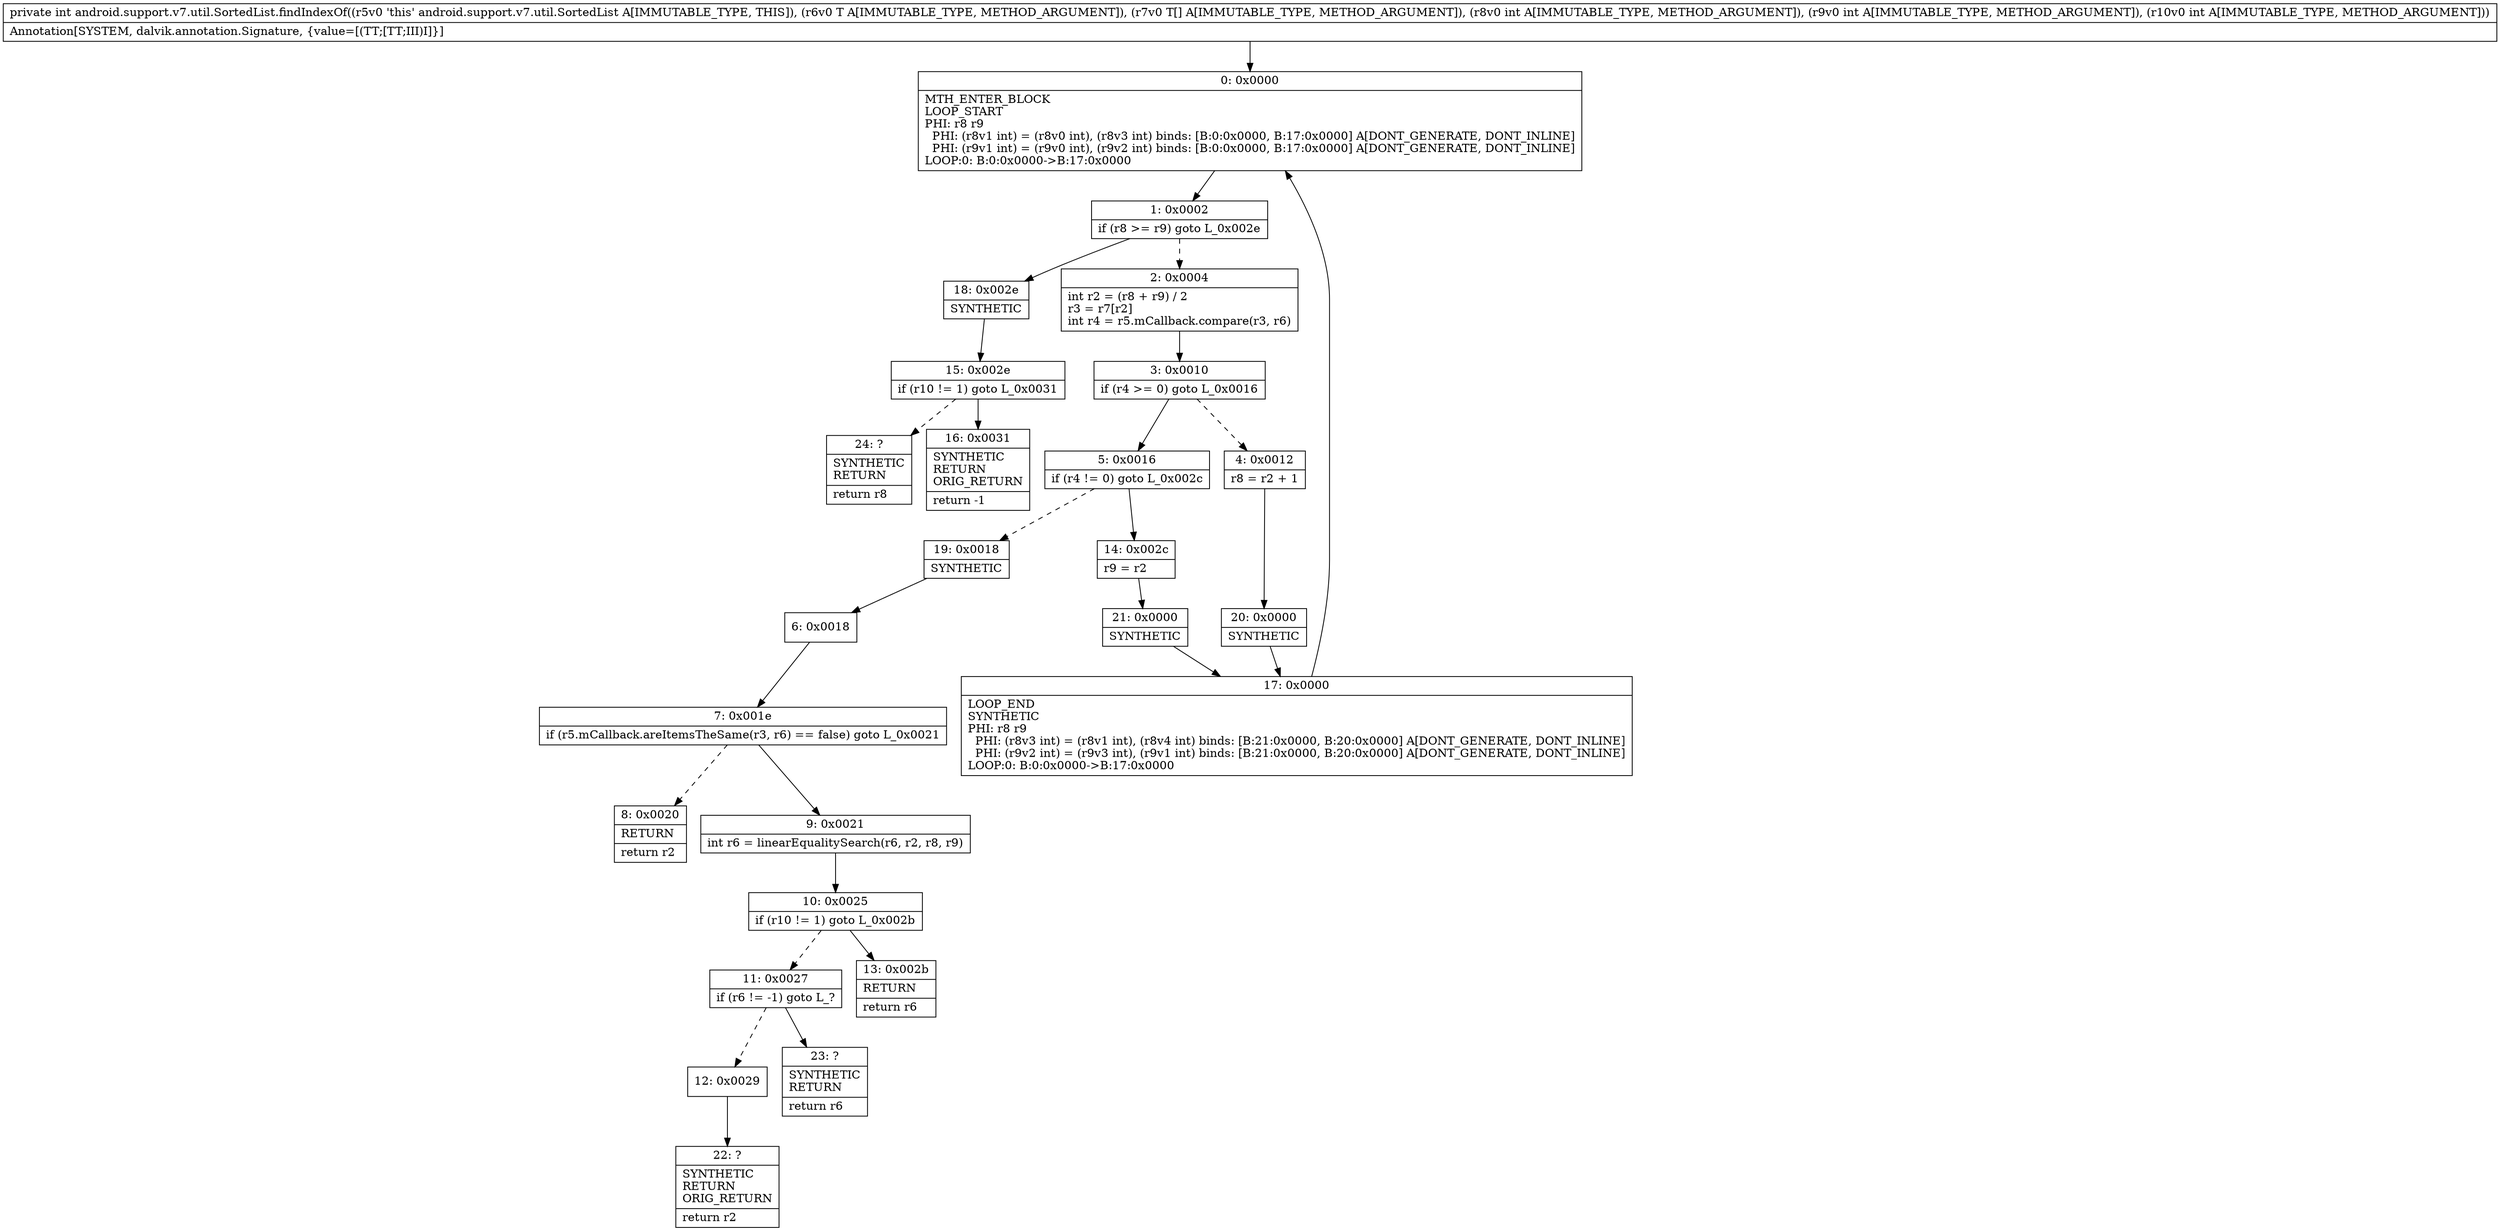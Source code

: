 digraph "CFG forandroid.support.v7.util.SortedList.findIndexOf(Ljava\/lang\/Object;[Ljava\/lang\/Object;III)I" {
Node_0 [shape=record,label="{0\:\ 0x0000|MTH_ENTER_BLOCK\lLOOP_START\lPHI: r8 r9 \l  PHI: (r8v1 int) = (r8v0 int), (r8v3 int) binds: [B:0:0x0000, B:17:0x0000] A[DONT_GENERATE, DONT_INLINE]\l  PHI: (r9v1 int) = (r9v0 int), (r9v2 int) binds: [B:0:0x0000, B:17:0x0000] A[DONT_GENERATE, DONT_INLINE]\lLOOP:0: B:0:0x0000\-\>B:17:0x0000\l}"];
Node_1 [shape=record,label="{1\:\ 0x0002|if (r8 \>= r9) goto L_0x002e\l}"];
Node_2 [shape=record,label="{2\:\ 0x0004|int r2 = (r8 + r9) \/ 2\lr3 = r7[r2]\lint r4 = r5.mCallback.compare(r3, r6)\l}"];
Node_3 [shape=record,label="{3\:\ 0x0010|if (r4 \>= 0) goto L_0x0016\l}"];
Node_4 [shape=record,label="{4\:\ 0x0012|r8 = r2 + 1\l}"];
Node_5 [shape=record,label="{5\:\ 0x0016|if (r4 != 0) goto L_0x002c\l}"];
Node_6 [shape=record,label="{6\:\ 0x0018}"];
Node_7 [shape=record,label="{7\:\ 0x001e|if (r5.mCallback.areItemsTheSame(r3, r6) == false) goto L_0x0021\l}"];
Node_8 [shape=record,label="{8\:\ 0x0020|RETURN\l|return r2\l}"];
Node_9 [shape=record,label="{9\:\ 0x0021|int r6 = linearEqualitySearch(r6, r2, r8, r9)\l}"];
Node_10 [shape=record,label="{10\:\ 0x0025|if (r10 != 1) goto L_0x002b\l}"];
Node_11 [shape=record,label="{11\:\ 0x0027|if (r6 != \-1) goto L_?\l}"];
Node_12 [shape=record,label="{12\:\ 0x0029}"];
Node_13 [shape=record,label="{13\:\ 0x002b|RETURN\l|return r6\l}"];
Node_14 [shape=record,label="{14\:\ 0x002c|r9 = r2\l}"];
Node_15 [shape=record,label="{15\:\ 0x002e|if (r10 != 1) goto L_0x0031\l}"];
Node_16 [shape=record,label="{16\:\ 0x0031|SYNTHETIC\lRETURN\lORIG_RETURN\l|return \-1\l}"];
Node_17 [shape=record,label="{17\:\ 0x0000|LOOP_END\lSYNTHETIC\lPHI: r8 r9 \l  PHI: (r8v3 int) = (r8v1 int), (r8v4 int) binds: [B:21:0x0000, B:20:0x0000] A[DONT_GENERATE, DONT_INLINE]\l  PHI: (r9v2 int) = (r9v3 int), (r9v1 int) binds: [B:21:0x0000, B:20:0x0000] A[DONT_GENERATE, DONT_INLINE]\lLOOP:0: B:0:0x0000\-\>B:17:0x0000\l}"];
Node_18 [shape=record,label="{18\:\ 0x002e|SYNTHETIC\l}"];
Node_19 [shape=record,label="{19\:\ 0x0018|SYNTHETIC\l}"];
Node_20 [shape=record,label="{20\:\ 0x0000|SYNTHETIC\l}"];
Node_21 [shape=record,label="{21\:\ 0x0000|SYNTHETIC\l}"];
Node_22 [shape=record,label="{22\:\ ?|SYNTHETIC\lRETURN\lORIG_RETURN\l|return r2\l}"];
Node_23 [shape=record,label="{23\:\ ?|SYNTHETIC\lRETURN\l|return r6\l}"];
Node_24 [shape=record,label="{24\:\ ?|SYNTHETIC\lRETURN\l|return r8\l}"];
MethodNode[shape=record,label="{private int android.support.v7.util.SortedList.findIndexOf((r5v0 'this' android.support.v7.util.SortedList A[IMMUTABLE_TYPE, THIS]), (r6v0 T A[IMMUTABLE_TYPE, METHOD_ARGUMENT]), (r7v0 T[] A[IMMUTABLE_TYPE, METHOD_ARGUMENT]), (r8v0 int A[IMMUTABLE_TYPE, METHOD_ARGUMENT]), (r9v0 int A[IMMUTABLE_TYPE, METHOD_ARGUMENT]), (r10v0 int A[IMMUTABLE_TYPE, METHOD_ARGUMENT]))  | Annotation[SYSTEM, dalvik.annotation.Signature, \{value=[(TT;[TT;III)I]\}]\l}"];
MethodNode -> Node_0;
Node_0 -> Node_1;
Node_1 -> Node_2[style=dashed];
Node_1 -> Node_18;
Node_2 -> Node_3;
Node_3 -> Node_4[style=dashed];
Node_3 -> Node_5;
Node_4 -> Node_20;
Node_5 -> Node_14;
Node_5 -> Node_19[style=dashed];
Node_6 -> Node_7;
Node_7 -> Node_8[style=dashed];
Node_7 -> Node_9;
Node_9 -> Node_10;
Node_10 -> Node_11[style=dashed];
Node_10 -> Node_13;
Node_11 -> Node_12[style=dashed];
Node_11 -> Node_23;
Node_12 -> Node_22;
Node_14 -> Node_21;
Node_15 -> Node_16;
Node_15 -> Node_24[style=dashed];
Node_17 -> Node_0;
Node_18 -> Node_15;
Node_19 -> Node_6;
Node_20 -> Node_17;
Node_21 -> Node_17;
}

